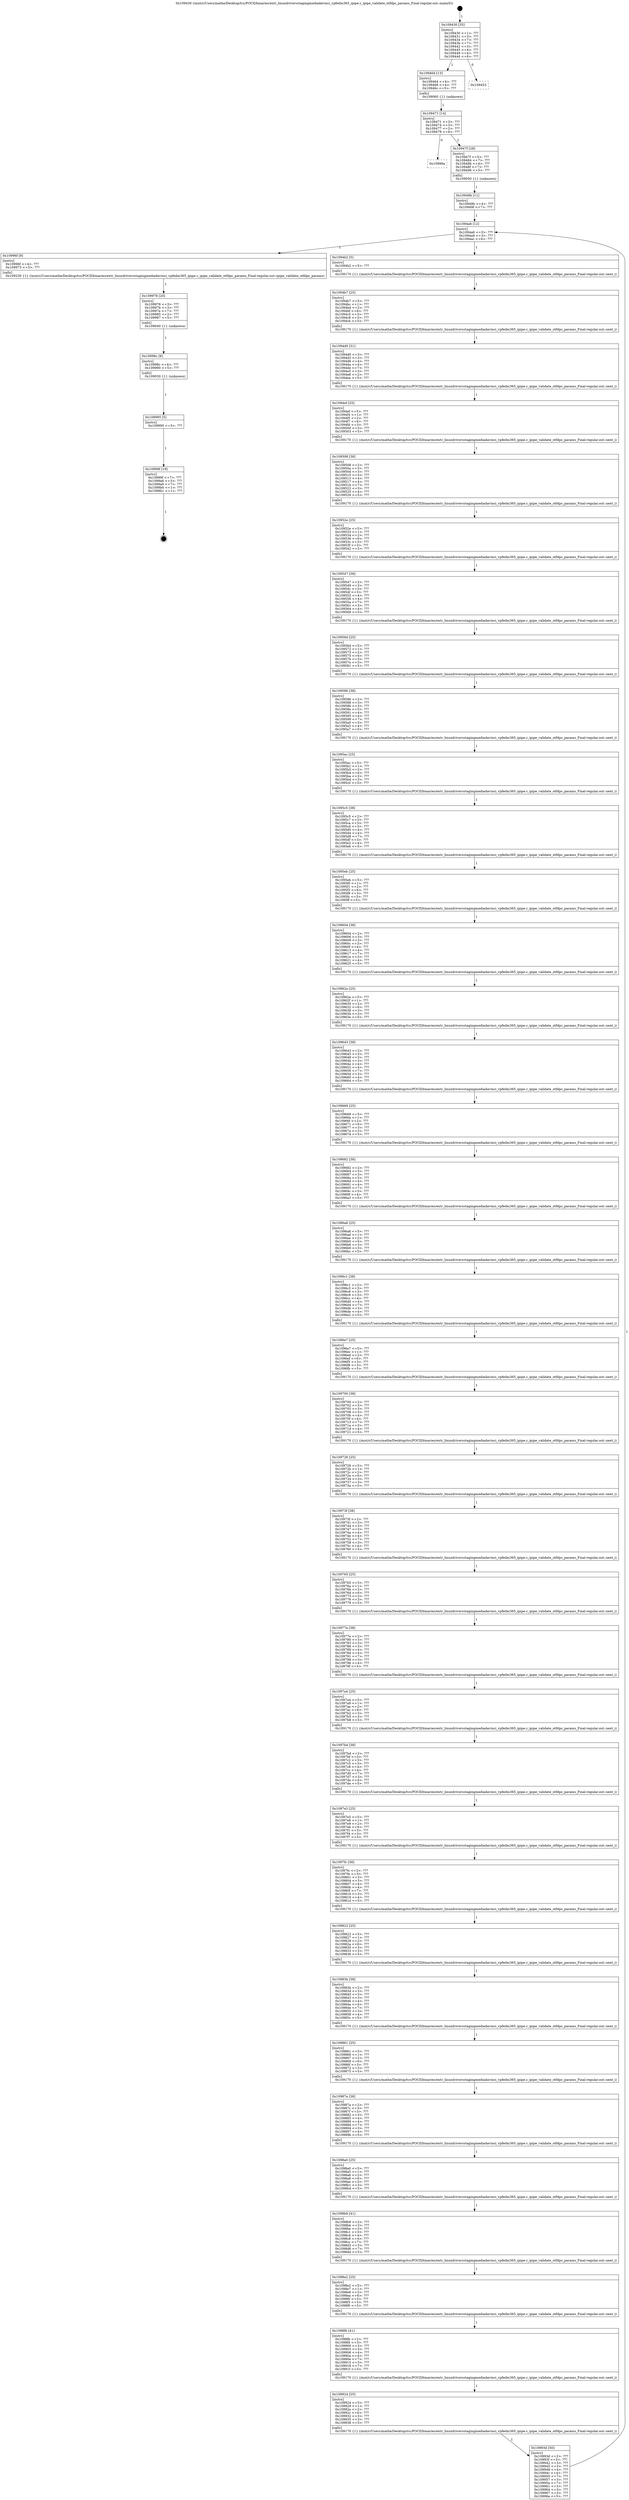 digraph "0x109430" {
  label = "0x109430 (/mnt/c/Users/mathe/Desktop/tcc/POCII/binaries/extr_linuxdriversstagingmediadavinci_vpfedm365_ipipe.c_ipipe_validate_otfdpc_params_Final-regular.out::main(0))"
  labelloc = "t"
  node[shape=record]

  Entry [label="",width=0.3,height=0.3,shape=circle,fillcolor=black,style=filled]
  "0x109430" [label="{
     0x109430 [35]\l
     | [instrs]\l
     &nbsp;&nbsp;0x109430 \<+1\>: ???\l
     &nbsp;&nbsp;0x109431 \<+3\>: ???\l
     &nbsp;&nbsp;0x109434 \<+7\>: ???\l
     &nbsp;&nbsp;0x10943b \<+7\>: ???\l
     &nbsp;&nbsp;0x109442 \<+3\>: ???\l
     &nbsp;&nbsp;0x109445 \<+4\>: ???\l
     &nbsp;&nbsp;0x109449 \<+4\>: ???\l
     &nbsp;&nbsp;0x10944d \<+6\>: ???\l
  }"]
  "0x109464" [label="{
     0x109464 [13]\l
     | [instrs]\l
     &nbsp;&nbsp;0x109464 \<+4\>: ???\l
     &nbsp;&nbsp;0x109468 \<+4\>: ???\l
     &nbsp;&nbsp;0x10946c \<+5\>: ???\l
     | [calls]\l
     &nbsp;&nbsp;0x109060 \{1\} (unknown)\l
  }"]
  "0x109453" [label="{
     0x109453\l
  }", style=dashed]
  "0x109471" [label="{
     0x109471 [14]\l
     | [instrs]\l
     &nbsp;&nbsp;0x109471 \<+3\>: ???\l
     &nbsp;&nbsp;0x109474 \<+3\>: ???\l
     &nbsp;&nbsp;0x109477 \<+2\>: ???\l
     &nbsp;&nbsp;0x109479 \<+6\>: ???\l
  }"]
  "0x10999a" [label="{
     0x10999a\l
  }", style=dashed]
  "0x10947f" [label="{
     0x10947f [28]\l
     | [instrs]\l
     &nbsp;&nbsp;0x10947f \<+5\>: ???\l
     &nbsp;&nbsp;0x109484 \<+7\>: ???\l
     &nbsp;&nbsp;0x10948b \<+4\>: ???\l
     &nbsp;&nbsp;0x10948f \<+7\>: ???\l
     &nbsp;&nbsp;0x109496 \<+5\>: ???\l
     | [calls]\l
     &nbsp;&nbsp;0x109050 \{1\} (unknown)\l
  }"]
  Exit [label="",width=0.3,height=0.3,shape=circle,fillcolor=black,style=filled,peripheries=2]
  "0x1094a6" [label="{
     0x1094a6 [12]\l
     | [instrs]\l
     &nbsp;&nbsp;0x1094a6 \<+3\>: ???\l
     &nbsp;&nbsp;0x1094a9 \<+3\>: ???\l
     &nbsp;&nbsp;0x1094ac \<+6\>: ???\l
  }"]
  "0x10996f" [label="{
     0x10996f [9]\l
     | [instrs]\l
     &nbsp;&nbsp;0x10996f \<+4\>: ???\l
     &nbsp;&nbsp;0x109973 \<+5\>: ???\l
     | [calls]\l
     &nbsp;&nbsp;0x109230 \{1\} (/mnt/c/Users/mathe/Desktop/tcc/POCII/binaries/extr_linuxdriversstagingmediadavinci_vpfedm365_ipipe.c_ipipe_validate_otfdpc_params_Final-regular.out::ipipe_validate_otfdpc_params)\l
  }"]
  "0x1094b2" [label="{
     0x1094b2 [5]\l
     | [instrs]\l
     &nbsp;&nbsp;0x1094b2 \<+5\>: ???\l
     | [calls]\l
     &nbsp;&nbsp;0x109170 \{1\} (/mnt/c/Users/mathe/Desktop/tcc/POCII/binaries/extr_linuxdriversstagingmediadavinci_vpfedm365_ipipe.c_ipipe_validate_otfdpc_params_Final-regular.out::next_i)\l
  }"]
  "0x1094b7" [label="{
     0x1094b7 [25]\l
     | [instrs]\l
     &nbsp;&nbsp;0x1094b7 \<+5\>: ???\l
     &nbsp;&nbsp;0x1094bc \<+1\>: ???\l
     &nbsp;&nbsp;0x1094bd \<+2\>: ???\l
     &nbsp;&nbsp;0x1094bf \<+6\>: ???\l
     &nbsp;&nbsp;0x1094c5 \<+3\>: ???\l
     &nbsp;&nbsp;0x1094c8 \<+3\>: ???\l
     &nbsp;&nbsp;0x1094cb \<+5\>: ???\l
     | [calls]\l
     &nbsp;&nbsp;0x109170 \{1\} (/mnt/c/Users/mathe/Desktop/tcc/POCII/binaries/extr_linuxdriversstagingmediadavinci_vpfedm365_ipipe.c_ipipe_validate_otfdpc_params_Final-regular.out::next_i)\l
  }"]
  "0x1094d0" [label="{
     0x1094d0 [31]\l
     | [instrs]\l
     &nbsp;&nbsp;0x1094d0 \<+3\>: ???\l
     &nbsp;&nbsp;0x1094d3 \<+3\>: ???\l
     &nbsp;&nbsp;0x1094d6 \<+4\>: ???\l
     &nbsp;&nbsp;0x1094da \<+4\>: ???\l
     &nbsp;&nbsp;0x1094de \<+7\>: ???\l
     &nbsp;&nbsp;0x1094e5 \<+3\>: ???\l
     &nbsp;&nbsp;0x1094e8 \<+2\>: ???\l
     &nbsp;&nbsp;0x1094ea \<+5\>: ???\l
     | [calls]\l
     &nbsp;&nbsp;0x109170 \{1\} (/mnt/c/Users/mathe/Desktop/tcc/POCII/binaries/extr_linuxdriversstagingmediadavinci_vpfedm365_ipipe.c_ipipe_validate_otfdpc_params_Final-regular.out::next_i)\l
  }"]
  "0x1094ef" [label="{
     0x1094ef [25]\l
     | [instrs]\l
     &nbsp;&nbsp;0x1094ef \<+5\>: ???\l
     &nbsp;&nbsp;0x1094f4 \<+1\>: ???\l
     &nbsp;&nbsp;0x1094f5 \<+2\>: ???\l
     &nbsp;&nbsp;0x1094f7 \<+6\>: ???\l
     &nbsp;&nbsp;0x1094fd \<+3\>: ???\l
     &nbsp;&nbsp;0x109500 \<+3\>: ???\l
     &nbsp;&nbsp;0x109503 \<+5\>: ???\l
     | [calls]\l
     &nbsp;&nbsp;0x109170 \{1\} (/mnt/c/Users/mathe/Desktop/tcc/POCII/binaries/extr_linuxdriversstagingmediadavinci_vpfedm365_ipipe.c_ipipe_validate_otfdpc_params_Final-regular.out::next_i)\l
  }"]
  "0x109508" [label="{
     0x109508 [38]\l
     | [instrs]\l
     &nbsp;&nbsp;0x109508 \<+2\>: ???\l
     &nbsp;&nbsp;0x10950a \<+3\>: ???\l
     &nbsp;&nbsp;0x10950d \<+3\>: ???\l
     &nbsp;&nbsp;0x109510 \<+3\>: ???\l
     &nbsp;&nbsp;0x109513 \<+4\>: ???\l
     &nbsp;&nbsp;0x109517 \<+4\>: ???\l
     &nbsp;&nbsp;0x10951b \<+7\>: ???\l
     &nbsp;&nbsp;0x109522 \<+3\>: ???\l
     &nbsp;&nbsp;0x109525 \<+4\>: ???\l
     &nbsp;&nbsp;0x109529 \<+5\>: ???\l
     | [calls]\l
     &nbsp;&nbsp;0x109170 \{1\} (/mnt/c/Users/mathe/Desktop/tcc/POCII/binaries/extr_linuxdriversstagingmediadavinci_vpfedm365_ipipe.c_ipipe_validate_otfdpc_params_Final-regular.out::next_i)\l
  }"]
  "0x10952e" [label="{
     0x10952e [25]\l
     | [instrs]\l
     &nbsp;&nbsp;0x10952e \<+5\>: ???\l
     &nbsp;&nbsp;0x109533 \<+1\>: ???\l
     &nbsp;&nbsp;0x109534 \<+2\>: ???\l
     &nbsp;&nbsp;0x109536 \<+6\>: ???\l
     &nbsp;&nbsp;0x10953c \<+3\>: ???\l
     &nbsp;&nbsp;0x10953f \<+3\>: ???\l
     &nbsp;&nbsp;0x109542 \<+5\>: ???\l
     | [calls]\l
     &nbsp;&nbsp;0x109170 \{1\} (/mnt/c/Users/mathe/Desktop/tcc/POCII/binaries/extr_linuxdriversstagingmediadavinci_vpfedm365_ipipe.c_ipipe_validate_otfdpc_params_Final-regular.out::next_i)\l
  }"]
  "0x109547" [label="{
     0x109547 [38]\l
     | [instrs]\l
     &nbsp;&nbsp;0x109547 \<+2\>: ???\l
     &nbsp;&nbsp;0x109549 \<+3\>: ???\l
     &nbsp;&nbsp;0x10954c \<+3\>: ???\l
     &nbsp;&nbsp;0x10954f \<+3\>: ???\l
     &nbsp;&nbsp;0x109552 \<+4\>: ???\l
     &nbsp;&nbsp;0x109556 \<+4\>: ???\l
     &nbsp;&nbsp;0x10955a \<+7\>: ???\l
     &nbsp;&nbsp;0x109561 \<+3\>: ???\l
     &nbsp;&nbsp;0x109564 \<+4\>: ???\l
     &nbsp;&nbsp;0x109568 \<+5\>: ???\l
     | [calls]\l
     &nbsp;&nbsp;0x109170 \{1\} (/mnt/c/Users/mathe/Desktop/tcc/POCII/binaries/extr_linuxdriversstagingmediadavinci_vpfedm365_ipipe.c_ipipe_validate_otfdpc_params_Final-regular.out::next_i)\l
  }"]
  "0x10956d" [label="{
     0x10956d [25]\l
     | [instrs]\l
     &nbsp;&nbsp;0x10956d \<+5\>: ???\l
     &nbsp;&nbsp;0x109572 \<+1\>: ???\l
     &nbsp;&nbsp;0x109573 \<+2\>: ???\l
     &nbsp;&nbsp;0x109575 \<+6\>: ???\l
     &nbsp;&nbsp;0x10957b \<+3\>: ???\l
     &nbsp;&nbsp;0x10957e \<+3\>: ???\l
     &nbsp;&nbsp;0x109581 \<+5\>: ???\l
     | [calls]\l
     &nbsp;&nbsp;0x109170 \{1\} (/mnt/c/Users/mathe/Desktop/tcc/POCII/binaries/extr_linuxdriversstagingmediadavinci_vpfedm365_ipipe.c_ipipe_validate_otfdpc_params_Final-regular.out::next_i)\l
  }"]
  "0x109586" [label="{
     0x109586 [38]\l
     | [instrs]\l
     &nbsp;&nbsp;0x109586 \<+2\>: ???\l
     &nbsp;&nbsp;0x109588 \<+3\>: ???\l
     &nbsp;&nbsp;0x10958b \<+3\>: ???\l
     &nbsp;&nbsp;0x10958e \<+3\>: ???\l
     &nbsp;&nbsp;0x109591 \<+4\>: ???\l
     &nbsp;&nbsp;0x109595 \<+4\>: ???\l
     &nbsp;&nbsp;0x109599 \<+7\>: ???\l
     &nbsp;&nbsp;0x1095a0 \<+3\>: ???\l
     &nbsp;&nbsp;0x1095a3 \<+4\>: ???\l
     &nbsp;&nbsp;0x1095a7 \<+5\>: ???\l
     | [calls]\l
     &nbsp;&nbsp;0x109170 \{1\} (/mnt/c/Users/mathe/Desktop/tcc/POCII/binaries/extr_linuxdriversstagingmediadavinci_vpfedm365_ipipe.c_ipipe_validate_otfdpc_params_Final-regular.out::next_i)\l
  }"]
  "0x1095ac" [label="{
     0x1095ac [25]\l
     | [instrs]\l
     &nbsp;&nbsp;0x1095ac \<+5\>: ???\l
     &nbsp;&nbsp;0x1095b1 \<+1\>: ???\l
     &nbsp;&nbsp;0x1095b2 \<+2\>: ???\l
     &nbsp;&nbsp;0x1095b4 \<+6\>: ???\l
     &nbsp;&nbsp;0x1095ba \<+3\>: ???\l
     &nbsp;&nbsp;0x1095bd \<+3\>: ???\l
     &nbsp;&nbsp;0x1095c0 \<+5\>: ???\l
     | [calls]\l
     &nbsp;&nbsp;0x109170 \{1\} (/mnt/c/Users/mathe/Desktop/tcc/POCII/binaries/extr_linuxdriversstagingmediadavinci_vpfedm365_ipipe.c_ipipe_validate_otfdpc_params_Final-regular.out::next_i)\l
  }"]
  "0x1095c5" [label="{
     0x1095c5 [38]\l
     | [instrs]\l
     &nbsp;&nbsp;0x1095c5 \<+2\>: ???\l
     &nbsp;&nbsp;0x1095c7 \<+3\>: ???\l
     &nbsp;&nbsp;0x1095ca \<+3\>: ???\l
     &nbsp;&nbsp;0x1095cd \<+3\>: ???\l
     &nbsp;&nbsp;0x1095d0 \<+4\>: ???\l
     &nbsp;&nbsp;0x1095d4 \<+4\>: ???\l
     &nbsp;&nbsp;0x1095d8 \<+7\>: ???\l
     &nbsp;&nbsp;0x1095df \<+3\>: ???\l
     &nbsp;&nbsp;0x1095e2 \<+4\>: ???\l
     &nbsp;&nbsp;0x1095e6 \<+5\>: ???\l
     | [calls]\l
     &nbsp;&nbsp;0x109170 \{1\} (/mnt/c/Users/mathe/Desktop/tcc/POCII/binaries/extr_linuxdriversstagingmediadavinci_vpfedm365_ipipe.c_ipipe_validate_otfdpc_params_Final-regular.out::next_i)\l
  }"]
  "0x1095eb" [label="{
     0x1095eb [25]\l
     | [instrs]\l
     &nbsp;&nbsp;0x1095eb \<+5\>: ???\l
     &nbsp;&nbsp;0x1095f0 \<+1\>: ???\l
     &nbsp;&nbsp;0x1095f1 \<+2\>: ???\l
     &nbsp;&nbsp;0x1095f3 \<+6\>: ???\l
     &nbsp;&nbsp;0x1095f9 \<+3\>: ???\l
     &nbsp;&nbsp;0x1095fc \<+3\>: ???\l
     &nbsp;&nbsp;0x1095ff \<+5\>: ???\l
     | [calls]\l
     &nbsp;&nbsp;0x109170 \{1\} (/mnt/c/Users/mathe/Desktop/tcc/POCII/binaries/extr_linuxdriversstagingmediadavinci_vpfedm365_ipipe.c_ipipe_validate_otfdpc_params_Final-regular.out::next_i)\l
  }"]
  "0x109604" [label="{
     0x109604 [38]\l
     | [instrs]\l
     &nbsp;&nbsp;0x109604 \<+2\>: ???\l
     &nbsp;&nbsp;0x109606 \<+3\>: ???\l
     &nbsp;&nbsp;0x109609 \<+3\>: ???\l
     &nbsp;&nbsp;0x10960c \<+3\>: ???\l
     &nbsp;&nbsp;0x10960f \<+4\>: ???\l
     &nbsp;&nbsp;0x109613 \<+4\>: ???\l
     &nbsp;&nbsp;0x109617 \<+7\>: ???\l
     &nbsp;&nbsp;0x10961e \<+3\>: ???\l
     &nbsp;&nbsp;0x109621 \<+4\>: ???\l
     &nbsp;&nbsp;0x109625 \<+5\>: ???\l
     | [calls]\l
     &nbsp;&nbsp;0x109170 \{1\} (/mnt/c/Users/mathe/Desktop/tcc/POCII/binaries/extr_linuxdriversstagingmediadavinci_vpfedm365_ipipe.c_ipipe_validate_otfdpc_params_Final-regular.out::next_i)\l
  }"]
  "0x10962a" [label="{
     0x10962a [25]\l
     | [instrs]\l
     &nbsp;&nbsp;0x10962a \<+5\>: ???\l
     &nbsp;&nbsp;0x10962f \<+1\>: ???\l
     &nbsp;&nbsp;0x109630 \<+2\>: ???\l
     &nbsp;&nbsp;0x109632 \<+6\>: ???\l
     &nbsp;&nbsp;0x109638 \<+3\>: ???\l
     &nbsp;&nbsp;0x10963b \<+3\>: ???\l
     &nbsp;&nbsp;0x10963e \<+5\>: ???\l
     | [calls]\l
     &nbsp;&nbsp;0x109170 \{1\} (/mnt/c/Users/mathe/Desktop/tcc/POCII/binaries/extr_linuxdriversstagingmediadavinci_vpfedm365_ipipe.c_ipipe_validate_otfdpc_params_Final-regular.out::next_i)\l
  }"]
  "0x109643" [label="{
     0x109643 [38]\l
     | [instrs]\l
     &nbsp;&nbsp;0x109643 \<+2\>: ???\l
     &nbsp;&nbsp;0x109645 \<+3\>: ???\l
     &nbsp;&nbsp;0x109648 \<+3\>: ???\l
     &nbsp;&nbsp;0x10964b \<+3\>: ???\l
     &nbsp;&nbsp;0x10964e \<+4\>: ???\l
     &nbsp;&nbsp;0x109652 \<+4\>: ???\l
     &nbsp;&nbsp;0x109656 \<+7\>: ???\l
     &nbsp;&nbsp;0x10965d \<+3\>: ???\l
     &nbsp;&nbsp;0x109660 \<+4\>: ???\l
     &nbsp;&nbsp;0x109664 \<+5\>: ???\l
     | [calls]\l
     &nbsp;&nbsp;0x109170 \{1\} (/mnt/c/Users/mathe/Desktop/tcc/POCII/binaries/extr_linuxdriversstagingmediadavinci_vpfedm365_ipipe.c_ipipe_validate_otfdpc_params_Final-regular.out::next_i)\l
  }"]
  "0x109669" [label="{
     0x109669 [25]\l
     | [instrs]\l
     &nbsp;&nbsp;0x109669 \<+5\>: ???\l
     &nbsp;&nbsp;0x10966e \<+1\>: ???\l
     &nbsp;&nbsp;0x10966f \<+2\>: ???\l
     &nbsp;&nbsp;0x109671 \<+6\>: ???\l
     &nbsp;&nbsp;0x109677 \<+3\>: ???\l
     &nbsp;&nbsp;0x10967a \<+3\>: ???\l
     &nbsp;&nbsp;0x10967d \<+5\>: ???\l
     | [calls]\l
     &nbsp;&nbsp;0x109170 \{1\} (/mnt/c/Users/mathe/Desktop/tcc/POCII/binaries/extr_linuxdriversstagingmediadavinci_vpfedm365_ipipe.c_ipipe_validate_otfdpc_params_Final-regular.out::next_i)\l
  }"]
  "0x109682" [label="{
     0x109682 [38]\l
     | [instrs]\l
     &nbsp;&nbsp;0x109682 \<+2\>: ???\l
     &nbsp;&nbsp;0x109684 \<+3\>: ???\l
     &nbsp;&nbsp;0x109687 \<+3\>: ???\l
     &nbsp;&nbsp;0x10968a \<+3\>: ???\l
     &nbsp;&nbsp;0x10968d \<+4\>: ???\l
     &nbsp;&nbsp;0x109691 \<+4\>: ???\l
     &nbsp;&nbsp;0x109695 \<+7\>: ???\l
     &nbsp;&nbsp;0x10969c \<+3\>: ???\l
     &nbsp;&nbsp;0x10969f \<+4\>: ???\l
     &nbsp;&nbsp;0x1096a3 \<+5\>: ???\l
     | [calls]\l
     &nbsp;&nbsp;0x109170 \{1\} (/mnt/c/Users/mathe/Desktop/tcc/POCII/binaries/extr_linuxdriversstagingmediadavinci_vpfedm365_ipipe.c_ipipe_validate_otfdpc_params_Final-regular.out::next_i)\l
  }"]
  "0x1096a8" [label="{
     0x1096a8 [25]\l
     | [instrs]\l
     &nbsp;&nbsp;0x1096a8 \<+5\>: ???\l
     &nbsp;&nbsp;0x1096ad \<+1\>: ???\l
     &nbsp;&nbsp;0x1096ae \<+2\>: ???\l
     &nbsp;&nbsp;0x1096b0 \<+6\>: ???\l
     &nbsp;&nbsp;0x1096b6 \<+3\>: ???\l
     &nbsp;&nbsp;0x1096b9 \<+3\>: ???\l
     &nbsp;&nbsp;0x1096bc \<+5\>: ???\l
     | [calls]\l
     &nbsp;&nbsp;0x109170 \{1\} (/mnt/c/Users/mathe/Desktop/tcc/POCII/binaries/extr_linuxdriversstagingmediadavinci_vpfedm365_ipipe.c_ipipe_validate_otfdpc_params_Final-regular.out::next_i)\l
  }"]
  "0x1096c1" [label="{
     0x1096c1 [38]\l
     | [instrs]\l
     &nbsp;&nbsp;0x1096c1 \<+2\>: ???\l
     &nbsp;&nbsp;0x1096c3 \<+3\>: ???\l
     &nbsp;&nbsp;0x1096c6 \<+3\>: ???\l
     &nbsp;&nbsp;0x1096c9 \<+3\>: ???\l
     &nbsp;&nbsp;0x1096cc \<+4\>: ???\l
     &nbsp;&nbsp;0x1096d0 \<+4\>: ???\l
     &nbsp;&nbsp;0x1096d4 \<+7\>: ???\l
     &nbsp;&nbsp;0x1096db \<+3\>: ???\l
     &nbsp;&nbsp;0x1096de \<+4\>: ???\l
     &nbsp;&nbsp;0x1096e2 \<+5\>: ???\l
     | [calls]\l
     &nbsp;&nbsp;0x109170 \{1\} (/mnt/c/Users/mathe/Desktop/tcc/POCII/binaries/extr_linuxdriversstagingmediadavinci_vpfedm365_ipipe.c_ipipe_validate_otfdpc_params_Final-regular.out::next_i)\l
  }"]
  "0x1096e7" [label="{
     0x1096e7 [25]\l
     | [instrs]\l
     &nbsp;&nbsp;0x1096e7 \<+5\>: ???\l
     &nbsp;&nbsp;0x1096ec \<+1\>: ???\l
     &nbsp;&nbsp;0x1096ed \<+2\>: ???\l
     &nbsp;&nbsp;0x1096ef \<+6\>: ???\l
     &nbsp;&nbsp;0x1096f5 \<+3\>: ???\l
     &nbsp;&nbsp;0x1096f8 \<+3\>: ???\l
     &nbsp;&nbsp;0x1096fb \<+5\>: ???\l
     | [calls]\l
     &nbsp;&nbsp;0x109170 \{1\} (/mnt/c/Users/mathe/Desktop/tcc/POCII/binaries/extr_linuxdriversstagingmediadavinci_vpfedm365_ipipe.c_ipipe_validate_otfdpc_params_Final-regular.out::next_i)\l
  }"]
  "0x109700" [label="{
     0x109700 [38]\l
     | [instrs]\l
     &nbsp;&nbsp;0x109700 \<+2\>: ???\l
     &nbsp;&nbsp;0x109702 \<+3\>: ???\l
     &nbsp;&nbsp;0x109705 \<+3\>: ???\l
     &nbsp;&nbsp;0x109708 \<+3\>: ???\l
     &nbsp;&nbsp;0x10970b \<+4\>: ???\l
     &nbsp;&nbsp;0x10970f \<+4\>: ???\l
     &nbsp;&nbsp;0x109713 \<+7\>: ???\l
     &nbsp;&nbsp;0x10971a \<+3\>: ???\l
     &nbsp;&nbsp;0x10971d \<+4\>: ???\l
     &nbsp;&nbsp;0x109721 \<+5\>: ???\l
     | [calls]\l
     &nbsp;&nbsp;0x109170 \{1\} (/mnt/c/Users/mathe/Desktop/tcc/POCII/binaries/extr_linuxdriversstagingmediadavinci_vpfedm365_ipipe.c_ipipe_validate_otfdpc_params_Final-regular.out::next_i)\l
  }"]
  "0x109726" [label="{
     0x109726 [25]\l
     | [instrs]\l
     &nbsp;&nbsp;0x109726 \<+5\>: ???\l
     &nbsp;&nbsp;0x10972b \<+1\>: ???\l
     &nbsp;&nbsp;0x10972c \<+2\>: ???\l
     &nbsp;&nbsp;0x10972e \<+6\>: ???\l
     &nbsp;&nbsp;0x109734 \<+3\>: ???\l
     &nbsp;&nbsp;0x109737 \<+3\>: ???\l
     &nbsp;&nbsp;0x10973a \<+5\>: ???\l
     | [calls]\l
     &nbsp;&nbsp;0x109170 \{1\} (/mnt/c/Users/mathe/Desktop/tcc/POCII/binaries/extr_linuxdriversstagingmediadavinci_vpfedm365_ipipe.c_ipipe_validate_otfdpc_params_Final-regular.out::next_i)\l
  }"]
  "0x10973f" [label="{
     0x10973f [38]\l
     | [instrs]\l
     &nbsp;&nbsp;0x10973f \<+2\>: ???\l
     &nbsp;&nbsp;0x109741 \<+3\>: ???\l
     &nbsp;&nbsp;0x109744 \<+3\>: ???\l
     &nbsp;&nbsp;0x109747 \<+3\>: ???\l
     &nbsp;&nbsp;0x10974a \<+4\>: ???\l
     &nbsp;&nbsp;0x10974e \<+4\>: ???\l
     &nbsp;&nbsp;0x109752 \<+7\>: ???\l
     &nbsp;&nbsp;0x109759 \<+3\>: ???\l
     &nbsp;&nbsp;0x10975c \<+4\>: ???\l
     &nbsp;&nbsp;0x109760 \<+5\>: ???\l
     | [calls]\l
     &nbsp;&nbsp;0x109170 \{1\} (/mnt/c/Users/mathe/Desktop/tcc/POCII/binaries/extr_linuxdriversstagingmediadavinci_vpfedm365_ipipe.c_ipipe_validate_otfdpc_params_Final-regular.out::next_i)\l
  }"]
  "0x109765" [label="{
     0x109765 [25]\l
     | [instrs]\l
     &nbsp;&nbsp;0x109765 \<+5\>: ???\l
     &nbsp;&nbsp;0x10976a \<+1\>: ???\l
     &nbsp;&nbsp;0x10976b \<+2\>: ???\l
     &nbsp;&nbsp;0x10976d \<+6\>: ???\l
     &nbsp;&nbsp;0x109773 \<+3\>: ???\l
     &nbsp;&nbsp;0x109776 \<+3\>: ???\l
     &nbsp;&nbsp;0x109779 \<+5\>: ???\l
     | [calls]\l
     &nbsp;&nbsp;0x109170 \{1\} (/mnt/c/Users/mathe/Desktop/tcc/POCII/binaries/extr_linuxdriversstagingmediadavinci_vpfedm365_ipipe.c_ipipe_validate_otfdpc_params_Final-regular.out::next_i)\l
  }"]
  "0x10977e" [label="{
     0x10977e [38]\l
     | [instrs]\l
     &nbsp;&nbsp;0x10977e \<+2\>: ???\l
     &nbsp;&nbsp;0x109780 \<+3\>: ???\l
     &nbsp;&nbsp;0x109783 \<+3\>: ???\l
     &nbsp;&nbsp;0x109786 \<+3\>: ???\l
     &nbsp;&nbsp;0x109789 \<+4\>: ???\l
     &nbsp;&nbsp;0x10978d \<+4\>: ???\l
     &nbsp;&nbsp;0x109791 \<+7\>: ???\l
     &nbsp;&nbsp;0x109798 \<+3\>: ???\l
     &nbsp;&nbsp;0x10979b \<+4\>: ???\l
     &nbsp;&nbsp;0x10979f \<+5\>: ???\l
     | [calls]\l
     &nbsp;&nbsp;0x109170 \{1\} (/mnt/c/Users/mathe/Desktop/tcc/POCII/binaries/extr_linuxdriversstagingmediadavinci_vpfedm365_ipipe.c_ipipe_validate_otfdpc_params_Final-regular.out::next_i)\l
  }"]
  "0x1097a4" [label="{
     0x1097a4 [25]\l
     | [instrs]\l
     &nbsp;&nbsp;0x1097a4 \<+5\>: ???\l
     &nbsp;&nbsp;0x1097a9 \<+1\>: ???\l
     &nbsp;&nbsp;0x1097aa \<+2\>: ???\l
     &nbsp;&nbsp;0x1097ac \<+6\>: ???\l
     &nbsp;&nbsp;0x1097b2 \<+3\>: ???\l
     &nbsp;&nbsp;0x1097b5 \<+3\>: ???\l
     &nbsp;&nbsp;0x1097b8 \<+5\>: ???\l
     | [calls]\l
     &nbsp;&nbsp;0x109170 \{1\} (/mnt/c/Users/mathe/Desktop/tcc/POCII/binaries/extr_linuxdriversstagingmediadavinci_vpfedm365_ipipe.c_ipipe_validate_otfdpc_params_Final-regular.out::next_i)\l
  }"]
  "0x1097bd" [label="{
     0x1097bd [38]\l
     | [instrs]\l
     &nbsp;&nbsp;0x1097bd \<+2\>: ???\l
     &nbsp;&nbsp;0x1097bf \<+3\>: ???\l
     &nbsp;&nbsp;0x1097c2 \<+3\>: ???\l
     &nbsp;&nbsp;0x1097c5 \<+3\>: ???\l
     &nbsp;&nbsp;0x1097c8 \<+4\>: ???\l
     &nbsp;&nbsp;0x1097cc \<+4\>: ???\l
     &nbsp;&nbsp;0x1097d0 \<+7\>: ???\l
     &nbsp;&nbsp;0x1097d7 \<+3\>: ???\l
     &nbsp;&nbsp;0x1097da \<+4\>: ???\l
     &nbsp;&nbsp;0x1097de \<+5\>: ???\l
     | [calls]\l
     &nbsp;&nbsp;0x109170 \{1\} (/mnt/c/Users/mathe/Desktop/tcc/POCII/binaries/extr_linuxdriversstagingmediadavinci_vpfedm365_ipipe.c_ipipe_validate_otfdpc_params_Final-regular.out::next_i)\l
  }"]
  "0x1097e3" [label="{
     0x1097e3 [25]\l
     | [instrs]\l
     &nbsp;&nbsp;0x1097e3 \<+5\>: ???\l
     &nbsp;&nbsp;0x1097e8 \<+1\>: ???\l
     &nbsp;&nbsp;0x1097e9 \<+2\>: ???\l
     &nbsp;&nbsp;0x1097eb \<+6\>: ???\l
     &nbsp;&nbsp;0x1097f1 \<+3\>: ???\l
     &nbsp;&nbsp;0x1097f4 \<+3\>: ???\l
     &nbsp;&nbsp;0x1097f7 \<+5\>: ???\l
     | [calls]\l
     &nbsp;&nbsp;0x109170 \{1\} (/mnt/c/Users/mathe/Desktop/tcc/POCII/binaries/extr_linuxdriversstagingmediadavinci_vpfedm365_ipipe.c_ipipe_validate_otfdpc_params_Final-regular.out::next_i)\l
  }"]
  "0x1097fc" [label="{
     0x1097fc [38]\l
     | [instrs]\l
     &nbsp;&nbsp;0x1097fc \<+2\>: ???\l
     &nbsp;&nbsp;0x1097fe \<+3\>: ???\l
     &nbsp;&nbsp;0x109801 \<+3\>: ???\l
     &nbsp;&nbsp;0x109804 \<+3\>: ???\l
     &nbsp;&nbsp;0x109807 \<+4\>: ???\l
     &nbsp;&nbsp;0x10980b \<+4\>: ???\l
     &nbsp;&nbsp;0x10980f \<+7\>: ???\l
     &nbsp;&nbsp;0x109816 \<+3\>: ???\l
     &nbsp;&nbsp;0x109819 \<+4\>: ???\l
     &nbsp;&nbsp;0x10981d \<+5\>: ???\l
     | [calls]\l
     &nbsp;&nbsp;0x109170 \{1\} (/mnt/c/Users/mathe/Desktop/tcc/POCII/binaries/extr_linuxdriversstagingmediadavinci_vpfedm365_ipipe.c_ipipe_validate_otfdpc_params_Final-regular.out::next_i)\l
  }"]
  "0x109822" [label="{
     0x109822 [25]\l
     | [instrs]\l
     &nbsp;&nbsp;0x109822 \<+5\>: ???\l
     &nbsp;&nbsp;0x109827 \<+1\>: ???\l
     &nbsp;&nbsp;0x109828 \<+2\>: ???\l
     &nbsp;&nbsp;0x10982a \<+6\>: ???\l
     &nbsp;&nbsp;0x109830 \<+3\>: ???\l
     &nbsp;&nbsp;0x109833 \<+3\>: ???\l
     &nbsp;&nbsp;0x109836 \<+5\>: ???\l
     | [calls]\l
     &nbsp;&nbsp;0x109170 \{1\} (/mnt/c/Users/mathe/Desktop/tcc/POCII/binaries/extr_linuxdriversstagingmediadavinci_vpfedm365_ipipe.c_ipipe_validate_otfdpc_params_Final-regular.out::next_i)\l
  }"]
  "0x10983b" [label="{
     0x10983b [38]\l
     | [instrs]\l
     &nbsp;&nbsp;0x10983b \<+2\>: ???\l
     &nbsp;&nbsp;0x10983d \<+3\>: ???\l
     &nbsp;&nbsp;0x109840 \<+3\>: ???\l
     &nbsp;&nbsp;0x109843 \<+3\>: ???\l
     &nbsp;&nbsp;0x109846 \<+4\>: ???\l
     &nbsp;&nbsp;0x10984a \<+4\>: ???\l
     &nbsp;&nbsp;0x10984e \<+7\>: ???\l
     &nbsp;&nbsp;0x109855 \<+3\>: ???\l
     &nbsp;&nbsp;0x109858 \<+4\>: ???\l
     &nbsp;&nbsp;0x10985c \<+5\>: ???\l
     | [calls]\l
     &nbsp;&nbsp;0x109170 \{1\} (/mnt/c/Users/mathe/Desktop/tcc/POCII/binaries/extr_linuxdriversstagingmediadavinci_vpfedm365_ipipe.c_ipipe_validate_otfdpc_params_Final-regular.out::next_i)\l
  }"]
  "0x109861" [label="{
     0x109861 [25]\l
     | [instrs]\l
     &nbsp;&nbsp;0x109861 \<+5\>: ???\l
     &nbsp;&nbsp;0x109866 \<+1\>: ???\l
     &nbsp;&nbsp;0x109867 \<+2\>: ???\l
     &nbsp;&nbsp;0x109869 \<+6\>: ???\l
     &nbsp;&nbsp;0x10986f \<+3\>: ???\l
     &nbsp;&nbsp;0x109872 \<+3\>: ???\l
     &nbsp;&nbsp;0x109875 \<+5\>: ???\l
     | [calls]\l
     &nbsp;&nbsp;0x109170 \{1\} (/mnt/c/Users/mathe/Desktop/tcc/POCII/binaries/extr_linuxdriversstagingmediadavinci_vpfedm365_ipipe.c_ipipe_validate_otfdpc_params_Final-regular.out::next_i)\l
  }"]
  "0x10987a" [label="{
     0x10987a [38]\l
     | [instrs]\l
     &nbsp;&nbsp;0x10987a \<+2\>: ???\l
     &nbsp;&nbsp;0x10987c \<+3\>: ???\l
     &nbsp;&nbsp;0x10987f \<+3\>: ???\l
     &nbsp;&nbsp;0x109882 \<+3\>: ???\l
     &nbsp;&nbsp;0x109885 \<+4\>: ???\l
     &nbsp;&nbsp;0x109889 \<+4\>: ???\l
     &nbsp;&nbsp;0x10988d \<+7\>: ???\l
     &nbsp;&nbsp;0x109894 \<+3\>: ???\l
     &nbsp;&nbsp;0x109897 \<+4\>: ???\l
     &nbsp;&nbsp;0x10989b \<+5\>: ???\l
     | [calls]\l
     &nbsp;&nbsp;0x109170 \{1\} (/mnt/c/Users/mathe/Desktop/tcc/POCII/binaries/extr_linuxdriversstagingmediadavinci_vpfedm365_ipipe.c_ipipe_validate_otfdpc_params_Final-regular.out::next_i)\l
  }"]
  "0x1098a0" [label="{
     0x1098a0 [25]\l
     | [instrs]\l
     &nbsp;&nbsp;0x1098a0 \<+5\>: ???\l
     &nbsp;&nbsp;0x1098a5 \<+1\>: ???\l
     &nbsp;&nbsp;0x1098a6 \<+2\>: ???\l
     &nbsp;&nbsp;0x1098a8 \<+6\>: ???\l
     &nbsp;&nbsp;0x1098ae \<+3\>: ???\l
     &nbsp;&nbsp;0x1098b1 \<+3\>: ???\l
     &nbsp;&nbsp;0x1098b4 \<+5\>: ???\l
     | [calls]\l
     &nbsp;&nbsp;0x109170 \{1\} (/mnt/c/Users/mathe/Desktop/tcc/POCII/binaries/extr_linuxdriversstagingmediadavinci_vpfedm365_ipipe.c_ipipe_validate_otfdpc_params_Final-regular.out::next_i)\l
  }"]
  "0x1098b9" [label="{
     0x1098b9 [41]\l
     | [instrs]\l
     &nbsp;&nbsp;0x1098b9 \<+2\>: ???\l
     &nbsp;&nbsp;0x1098bb \<+3\>: ???\l
     &nbsp;&nbsp;0x1098be \<+3\>: ???\l
     &nbsp;&nbsp;0x1098c1 \<+3\>: ???\l
     &nbsp;&nbsp;0x1098c4 \<+4\>: ???\l
     &nbsp;&nbsp;0x1098c8 \<+4\>: ???\l
     &nbsp;&nbsp;0x1098cc \<+7\>: ???\l
     &nbsp;&nbsp;0x1098d3 \<+3\>: ???\l
     &nbsp;&nbsp;0x1098d6 \<+7\>: ???\l
     &nbsp;&nbsp;0x1098dd \<+5\>: ???\l
     | [calls]\l
     &nbsp;&nbsp;0x109170 \{1\} (/mnt/c/Users/mathe/Desktop/tcc/POCII/binaries/extr_linuxdriversstagingmediadavinci_vpfedm365_ipipe.c_ipipe_validate_otfdpc_params_Final-regular.out::next_i)\l
  }"]
  "0x1098e2" [label="{
     0x1098e2 [25]\l
     | [instrs]\l
     &nbsp;&nbsp;0x1098e2 \<+5\>: ???\l
     &nbsp;&nbsp;0x1098e7 \<+1\>: ???\l
     &nbsp;&nbsp;0x1098e8 \<+2\>: ???\l
     &nbsp;&nbsp;0x1098ea \<+6\>: ???\l
     &nbsp;&nbsp;0x1098f0 \<+3\>: ???\l
     &nbsp;&nbsp;0x1098f3 \<+3\>: ???\l
     &nbsp;&nbsp;0x1098f6 \<+5\>: ???\l
     | [calls]\l
     &nbsp;&nbsp;0x109170 \{1\} (/mnt/c/Users/mathe/Desktop/tcc/POCII/binaries/extr_linuxdriversstagingmediadavinci_vpfedm365_ipipe.c_ipipe_validate_otfdpc_params_Final-regular.out::next_i)\l
  }"]
  "0x1098fb" [label="{
     0x1098fb [41]\l
     | [instrs]\l
     &nbsp;&nbsp;0x1098fb \<+2\>: ???\l
     &nbsp;&nbsp;0x1098fd \<+3\>: ???\l
     &nbsp;&nbsp;0x109900 \<+3\>: ???\l
     &nbsp;&nbsp;0x109903 \<+3\>: ???\l
     &nbsp;&nbsp;0x109906 \<+4\>: ???\l
     &nbsp;&nbsp;0x10990a \<+4\>: ???\l
     &nbsp;&nbsp;0x10990e \<+7\>: ???\l
     &nbsp;&nbsp;0x109915 \<+3\>: ???\l
     &nbsp;&nbsp;0x109918 \<+7\>: ???\l
     &nbsp;&nbsp;0x10991f \<+5\>: ???\l
     | [calls]\l
     &nbsp;&nbsp;0x109170 \{1\} (/mnt/c/Users/mathe/Desktop/tcc/POCII/binaries/extr_linuxdriversstagingmediadavinci_vpfedm365_ipipe.c_ipipe_validate_otfdpc_params_Final-regular.out::next_i)\l
  }"]
  "0x109924" [label="{
     0x109924 [25]\l
     | [instrs]\l
     &nbsp;&nbsp;0x109924 \<+5\>: ???\l
     &nbsp;&nbsp;0x109929 \<+1\>: ???\l
     &nbsp;&nbsp;0x10992a \<+2\>: ???\l
     &nbsp;&nbsp;0x10992c \<+6\>: ???\l
     &nbsp;&nbsp;0x109932 \<+3\>: ???\l
     &nbsp;&nbsp;0x109935 \<+3\>: ???\l
     &nbsp;&nbsp;0x109938 \<+5\>: ???\l
     | [calls]\l
     &nbsp;&nbsp;0x109170 \{1\} (/mnt/c/Users/mathe/Desktop/tcc/POCII/binaries/extr_linuxdriversstagingmediadavinci_vpfedm365_ipipe.c_ipipe_validate_otfdpc_params_Final-regular.out::next_i)\l
  }"]
  "0x10993d" [label="{
     0x10993d [50]\l
     | [instrs]\l
     &nbsp;&nbsp;0x10993d \<+2\>: ???\l
     &nbsp;&nbsp;0x10993f \<+3\>: ???\l
     &nbsp;&nbsp;0x109942 \<+3\>: ???\l
     &nbsp;&nbsp;0x109945 \<+3\>: ???\l
     &nbsp;&nbsp;0x109948 \<+4\>: ???\l
     &nbsp;&nbsp;0x10994c \<+4\>: ???\l
     &nbsp;&nbsp;0x109950 \<+7\>: ???\l
     &nbsp;&nbsp;0x109957 \<+3\>: ???\l
     &nbsp;&nbsp;0x10995a \<+7\>: ???\l
     &nbsp;&nbsp;0x109961 \<+3\>: ???\l
     &nbsp;&nbsp;0x109964 \<+3\>: ???\l
     &nbsp;&nbsp;0x109967 \<+3\>: ???\l
     &nbsp;&nbsp;0x10996a \<+5\>: ???\l
  }"]
  "0x10949b" [label="{
     0x10949b [11]\l
     | [instrs]\l
     &nbsp;&nbsp;0x10949b \<+4\>: ???\l
     &nbsp;&nbsp;0x10949f \<+7\>: ???\l
  }"]
  "0x109978" [label="{
     0x109978 [20]\l
     | [instrs]\l
     &nbsp;&nbsp;0x109978 \<+3\>: ???\l
     &nbsp;&nbsp;0x10997b \<+3\>: ???\l
     &nbsp;&nbsp;0x10997e \<+7\>: ???\l
     &nbsp;&nbsp;0x109985 \<+2\>: ???\l
     &nbsp;&nbsp;0x109987 \<+5\>: ???\l
     | [calls]\l
     &nbsp;&nbsp;0x109040 \{1\} (unknown)\l
  }"]
  "0x10998c" [label="{
     0x10998c [9]\l
     | [instrs]\l
     &nbsp;&nbsp;0x10998c \<+4\>: ???\l
     &nbsp;&nbsp;0x109990 \<+5\>: ???\l
     | [calls]\l
     &nbsp;&nbsp;0x109030 \{1\} (unknown)\l
  }"]
  "0x109995" [label="{
     0x109995 [5]\l
     | [instrs]\l
     &nbsp;&nbsp;0x109995 \<+5\>: ???\l
  }"]
  "0x10999f" [label="{
     0x10999f [19]\l
     | [instrs]\l
     &nbsp;&nbsp;0x10999f \<+7\>: ???\l
     &nbsp;&nbsp;0x1099a6 \<+3\>: ???\l
     &nbsp;&nbsp;0x1099a9 \<+7\>: ???\l
     &nbsp;&nbsp;0x1099b0 \<+1\>: ???\l
     &nbsp;&nbsp;0x1099b1 \<+1\>: ???\l
  }"]
  Entry -> "0x109430" [label=" 1"]
  "0x109430" -> "0x109464" [label=" 1"]
  "0x109430" -> "0x109453" [label=" 0"]
  "0x109464" -> "0x109471" [label=" 1"]
  "0x109471" -> "0x10999a" [label=" 0"]
  "0x109471" -> "0x10947f" [label=" 1"]
  "0x10999f" -> Exit [label=" 1"]
  "0x10947f" -> "0x10949b" [label=" 1"]
  "0x1094a6" -> "0x10996f" [label=" 1"]
  "0x1094a6" -> "0x1094b2" [label=" 1"]
  "0x1094b2" -> "0x1094b7" [label=" 1"]
  "0x1094b7" -> "0x1094d0" [label=" 1"]
  "0x1094d0" -> "0x1094ef" [label=" 1"]
  "0x1094ef" -> "0x109508" [label=" 1"]
  "0x109508" -> "0x10952e" [label=" 1"]
  "0x10952e" -> "0x109547" [label=" 1"]
  "0x109547" -> "0x10956d" [label=" 1"]
  "0x10956d" -> "0x109586" [label=" 1"]
  "0x109586" -> "0x1095ac" [label=" 1"]
  "0x1095ac" -> "0x1095c5" [label=" 1"]
  "0x1095c5" -> "0x1095eb" [label=" 1"]
  "0x1095eb" -> "0x109604" [label=" 1"]
  "0x109604" -> "0x10962a" [label=" 1"]
  "0x10962a" -> "0x109643" [label=" 1"]
  "0x109643" -> "0x109669" [label=" 1"]
  "0x109669" -> "0x109682" [label=" 1"]
  "0x109682" -> "0x1096a8" [label=" 1"]
  "0x1096a8" -> "0x1096c1" [label=" 1"]
  "0x1096c1" -> "0x1096e7" [label=" 1"]
  "0x1096e7" -> "0x109700" [label=" 1"]
  "0x109700" -> "0x109726" [label=" 1"]
  "0x109726" -> "0x10973f" [label=" 1"]
  "0x10973f" -> "0x109765" [label=" 1"]
  "0x109765" -> "0x10977e" [label=" 1"]
  "0x10977e" -> "0x1097a4" [label=" 1"]
  "0x1097a4" -> "0x1097bd" [label=" 1"]
  "0x1097bd" -> "0x1097e3" [label=" 1"]
  "0x1097e3" -> "0x1097fc" [label=" 1"]
  "0x1097fc" -> "0x109822" [label=" 1"]
  "0x109822" -> "0x10983b" [label=" 1"]
  "0x10983b" -> "0x109861" [label=" 1"]
  "0x109861" -> "0x10987a" [label=" 1"]
  "0x10987a" -> "0x1098a0" [label=" 1"]
  "0x1098a0" -> "0x1098b9" [label=" 1"]
  "0x1098b9" -> "0x1098e2" [label=" 1"]
  "0x1098e2" -> "0x1098fb" [label=" 1"]
  "0x1098fb" -> "0x109924" [label=" 1"]
  "0x109924" -> "0x10993d" [label=" 1"]
  "0x10949b" -> "0x1094a6" [label=" 1"]
  "0x10993d" -> "0x1094a6" [label=" 1"]
  "0x10996f" -> "0x109978" [label=" 1"]
  "0x109978" -> "0x10998c" [label=" 1"]
  "0x10998c" -> "0x109995" [label=" 1"]
  "0x109995" -> "0x10999f" [label=" 1"]
}
